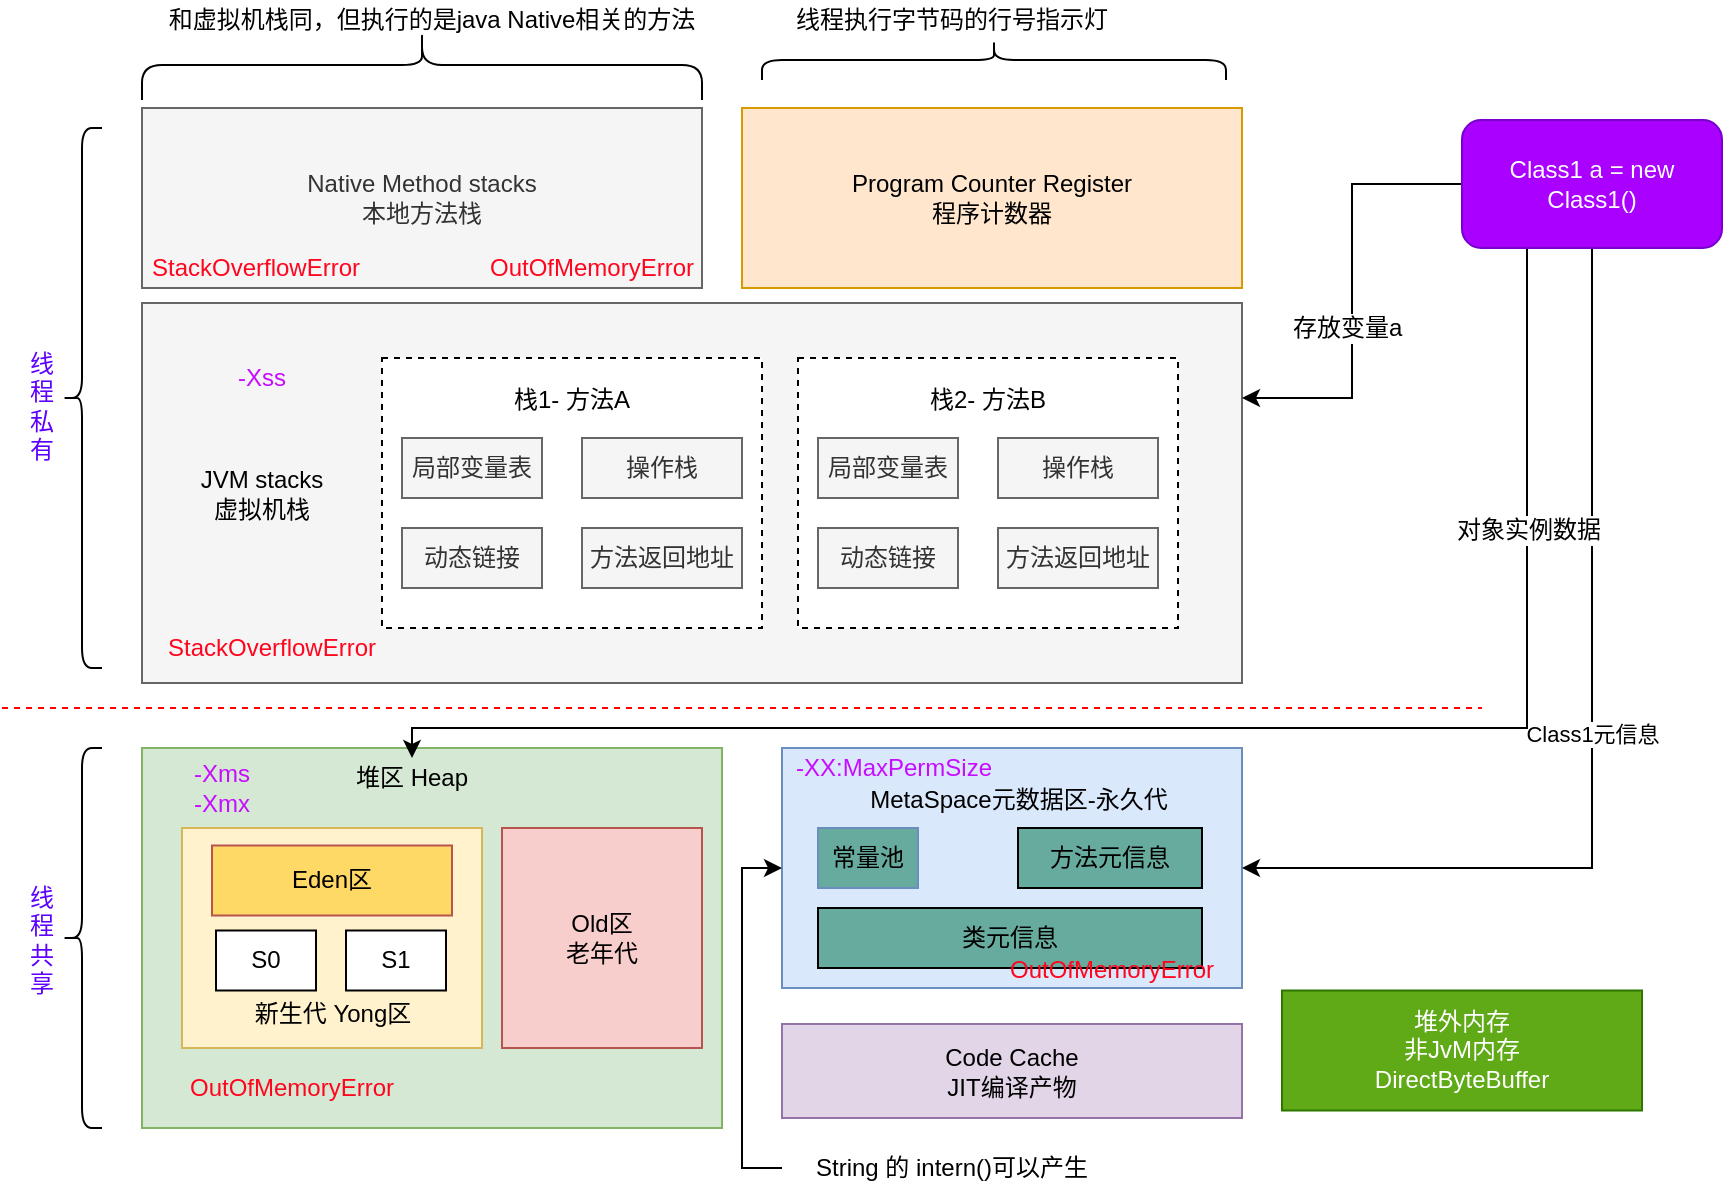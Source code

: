 <mxfile version="12.8.1" type="device"><diagram id="R_W3gIWeucV4RLNYAbOV" name="第 1 页"><mxGraphModel dx="823" dy="591" grid="1" gridSize="10" guides="1" tooltips="1" connect="1" arrows="1" fold="1" page="1" pageScale="1" pageWidth="1654" pageHeight="2336" math="0" shadow="0"><root><mxCell id="0"/><mxCell id="1" parent="0"/><mxCell id="oY_3LTwpfdnTKebO4oSE-26" value="Native Method stacks&lt;br&gt;本地方法栈" style="rounded=0;whiteSpace=wrap;html=1;fillColor=#f5f5f5;fontColor=#333333;strokeColor=#666666;" vertex="1" parent="1"><mxGeometry x="130" y="60" width="280" height="90" as="geometry"/></mxCell><mxCell id="oY_3LTwpfdnTKebO4oSE-27" value="Program Counter Register&lt;br&gt;程序计数器" style="rounded=0;whiteSpace=wrap;html=1;fillColor=#ffe6cc;strokeColor=#d79b00;" vertex="1" parent="1"><mxGeometry x="430" y="60" width="250" height="90" as="geometry"/></mxCell><mxCell id="oY_3LTwpfdnTKebO4oSE-28" value="" style="rounded=0;whiteSpace=wrap;html=1;fillColor=#f5f5f5;fontColor=#333333;strokeColor=#666666;" vertex="1" parent="1"><mxGeometry x="130" y="157.5" width="550" height="190" as="geometry"/></mxCell><mxCell id="oY_3LTwpfdnTKebO4oSE-29" value="JVM stacks&lt;br&gt;虚拟机栈" style="text;html=1;strokeColor=none;fillColor=none;align=center;verticalAlign=middle;whiteSpace=wrap;rounded=0;fontColor=#000000;" vertex="1" parent="1"><mxGeometry x="150" y="242.5" width="80" height="20" as="geometry"/></mxCell><mxCell id="oY_3LTwpfdnTKebO4oSE-31" value="" style="rounded=0;whiteSpace=wrap;html=1;fillColor=#FFFFFF;fontColor=#000000;dashed=1;" vertex="1" parent="1"><mxGeometry x="250" y="185" width="190" height="135" as="geometry"/></mxCell><mxCell id="oY_3LTwpfdnTKebO4oSE-32" value="局部变量表" style="rounded=0;whiteSpace=wrap;html=1;fillColor=#f5f5f5;fontColor=#333333;strokeColor=#666666;" vertex="1" parent="1"><mxGeometry x="260" y="225" width="70" height="30" as="geometry"/></mxCell><mxCell id="oY_3LTwpfdnTKebO4oSE-33" value="操作栈" style="rounded=0;whiteSpace=wrap;html=1;fillColor=#f5f5f5;fontColor=#333333;strokeColor=#666666;" vertex="1" parent="1"><mxGeometry x="350" y="225" width="80" height="30" as="geometry"/></mxCell><mxCell id="oY_3LTwpfdnTKebO4oSE-34" value="动态链接" style="rounded=0;whiteSpace=wrap;html=1;fillColor=#f5f5f5;fontColor=#333333;strokeColor=#666666;" vertex="1" parent="1"><mxGeometry x="260" y="270" width="70" height="30" as="geometry"/></mxCell><mxCell id="oY_3LTwpfdnTKebO4oSE-35" value="方法返回地址" style="rounded=0;whiteSpace=wrap;html=1;fillColor=#f5f5f5;fontColor=#333333;strokeColor=#666666;" vertex="1" parent="1"><mxGeometry x="350" y="270" width="80" height="30" as="geometry"/></mxCell><mxCell id="oY_3LTwpfdnTKebO4oSE-36" value="栈1- 方法A" style="text;html=1;strokeColor=none;fillColor=none;align=center;verticalAlign=middle;whiteSpace=wrap;rounded=0;fontColor=#000000;" vertex="1" parent="1"><mxGeometry x="300" y="196" width="90" height="20" as="geometry"/></mxCell><mxCell id="oY_3LTwpfdnTKebO4oSE-37" value="" style="rounded=0;whiteSpace=wrap;html=1;fillColor=#FFFFFF;fontColor=#000000;dashed=1;" vertex="1" parent="1"><mxGeometry x="458" y="185" width="190" height="135" as="geometry"/></mxCell><mxCell id="oY_3LTwpfdnTKebO4oSE-38" value="局部变量表" style="rounded=0;whiteSpace=wrap;html=1;fillColor=#f5f5f5;fontColor=#333333;strokeColor=#666666;" vertex="1" parent="1"><mxGeometry x="468" y="225" width="70" height="30" as="geometry"/></mxCell><mxCell id="oY_3LTwpfdnTKebO4oSE-39" value="操作栈" style="rounded=0;whiteSpace=wrap;html=1;fillColor=#f5f5f5;fontColor=#333333;strokeColor=#666666;" vertex="1" parent="1"><mxGeometry x="558" y="225" width="80" height="30" as="geometry"/></mxCell><mxCell id="oY_3LTwpfdnTKebO4oSE-40" value="动态链接" style="rounded=0;whiteSpace=wrap;html=1;fillColor=#f5f5f5;fontColor=#333333;strokeColor=#666666;" vertex="1" parent="1"><mxGeometry x="468" y="270" width="70" height="30" as="geometry"/></mxCell><mxCell id="oY_3LTwpfdnTKebO4oSE-41" value="方法返回地址" style="rounded=0;whiteSpace=wrap;html=1;fillColor=#f5f5f5;fontColor=#333333;strokeColor=#666666;" vertex="1" parent="1"><mxGeometry x="558" y="270" width="80" height="30" as="geometry"/></mxCell><mxCell id="oY_3LTwpfdnTKebO4oSE-42" value="栈2- 方法B" style="text;html=1;strokeColor=none;fillColor=none;align=center;verticalAlign=middle;whiteSpace=wrap;rounded=0;fontColor=#000000;" vertex="1" parent="1"><mxGeometry x="508" y="196" width="90" height="20" as="geometry"/></mxCell><mxCell id="oY_3LTwpfdnTKebO4oSE-43" value="" style="rounded=0;whiteSpace=wrap;html=1;fillColor=#d5e8d4;strokeColor=#82b366;" vertex="1" parent="1"><mxGeometry x="130" y="380" width="290" height="190" as="geometry"/></mxCell><mxCell id="oY_3LTwpfdnTKebO4oSE-44" value="" style="rounded=0;whiteSpace=wrap;html=1;fillColor=#fff2cc;strokeColor=#d6b656;" vertex="1" parent="1"><mxGeometry x="150" y="420" width="150" height="110" as="geometry"/></mxCell><mxCell id="oY_3LTwpfdnTKebO4oSE-45" value="堆区 Heap" style="text;html=1;strokeColor=none;fillColor=none;align=center;verticalAlign=middle;whiteSpace=wrap;rounded=0;fontColor=#000000;" vertex="1" parent="1"><mxGeometry x="230" y="385" width="70" height="20" as="geometry"/></mxCell><mxCell id="oY_3LTwpfdnTKebO4oSE-46" value="Eden区" style="rounded=0;whiteSpace=wrap;html=1;fillColor=#FFD966;strokeColor=#b85450;" vertex="1" parent="1"><mxGeometry x="165" y="428.75" width="120" height="35" as="geometry"/></mxCell><mxCell id="oY_3LTwpfdnTKebO4oSE-47" value="S0" style="rounded=0;whiteSpace=wrap;html=1;fillColor=#FFFFFF;fontColor=#000000;" vertex="1" parent="1"><mxGeometry x="167" y="471.25" width="50" height="30" as="geometry"/></mxCell><mxCell id="oY_3LTwpfdnTKebO4oSE-54" value="S1" style="rounded=0;whiteSpace=wrap;html=1;fillColor=#FFFFFF;fontColor=#000000;" vertex="1" parent="1"><mxGeometry x="232" y="471.25" width="50" height="30" as="geometry"/></mxCell><mxCell id="oY_3LTwpfdnTKebO4oSE-55" value="新生代 Yong区" style="text;html=1;strokeColor=none;fillColor=none;align=center;verticalAlign=middle;whiteSpace=wrap;rounded=0;fontColor=#000000;" vertex="1" parent="1"><mxGeometry x="177.5" y="503.25" width="95" height="20" as="geometry"/></mxCell><mxCell id="oY_3LTwpfdnTKebO4oSE-56" value="Old区&lt;br&gt;老年代" style="rounded=0;whiteSpace=wrap;html=1;fillColor=#f8cecc;strokeColor=#b85450;" vertex="1" parent="1"><mxGeometry x="310" y="420" width="100" height="110" as="geometry"/></mxCell><mxCell id="oY_3LTwpfdnTKebO4oSE-57" value="" style="rounded=0;whiteSpace=wrap;html=1;fillColor=#dae8fc;strokeColor=#6c8ebf;" vertex="1" parent="1"><mxGeometry x="450" y="380" width="230" height="120" as="geometry"/></mxCell><mxCell id="oY_3LTwpfdnTKebO4oSE-58" value="MetaSpace元数据区-永久代" style="text;html=1;strokeColor=none;fillColor=none;align=center;verticalAlign=middle;whiteSpace=wrap;rounded=0;fontColor=#000000;" vertex="1" parent="1"><mxGeometry x="487" y="396" width="163" height="20" as="geometry"/></mxCell><mxCell id="oY_3LTwpfdnTKebO4oSE-59" value="常量池" style="rounded=0;whiteSpace=wrap;html=1;fillColor=#67AB9F;strokeColor=#6c8ebf;" vertex="1" parent="1"><mxGeometry x="468" y="420" width="50" height="30" as="geometry"/></mxCell><mxCell id="oY_3LTwpfdnTKebO4oSE-60" value="方法元信息" style="rounded=0;whiteSpace=wrap;html=1;fillColor=#67AB9F;fontColor=#000000;" vertex="1" parent="1"><mxGeometry x="568" y="420" width="92" height="30" as="geometry"/></mxCell><mxCell id="oY_3LTwpfdnTKebO4oSE-61" value="类元信息" style="rounded=0;whiteSpace=wrap;html=1;fillColor=#67AB9F;fontColor=#000000;" vertex="1" parent="1"><mxGeometry x="468" y="460" width="192" height="30" as="geometry"/></mxCell><mxCell id="oY_3LTwpfdnTKebO4oSE-62" value="Code Cache&lt;br&gt;JIT编译产物" style="rounded=0;whiteSpace=wrap;html=1;fillColor=#e1d5e7;strokeColor=#9673a6;" vertex="1" parent="1"><mxGeometry x="450" y="518" width="230" height="47" as="geometry"/></mxCell><mxCell id="oY_3LTwpfdnTKebO4oSE-64" value="堆外内存&lt;br&gt;非JvM内存&lt;br&gt;DirectByteBuffer" style="rounded=0;whiteSpace=wrap;html=1;fillColor=#60a917;fontColor=#ffffff;strokeColor=#2D7600;" vertex="1" parent="1"><mxGeometry x="700" y="501.25" width="180" height="60" as="geometry"/></mxCell><mxCell id="oY_3LTwpfdnTKebO4oSE-66" value="Class1元信息" style="edgeStyle=orthogonalEdgeStyle;rounded=0;orthogonalLoop=1;jettySize=auto;html=1;exitX=0.5;exitY=1;exitDx=0;exitDy=0;entryX=1;entryY=0.5;entryDx=0;entryDy=0;fontColor=#000000;" edge="1" parent="1" source="oY_3LTwpfdnTKebO4oSE-65" target="oY_3LTwpfdnTKebO4oSE-57"><mxGeometry relative="1" as="geometry"/></mxCell><mxCell id="oY_3LTwpfdnTKebO4oSE-70" style="edgeStyle=orthogonalEdgeStyle;rounded=0;orthogonalLoop=1;jettySize=auto;html=1;exitX=0;exitY=0.5;exitDx=0;exitDy=0;entryX=1;entryY=0.25;entryDx=0;entryDy=0;fontColor=#000000;" edge="1" parent="1" source="oY_3LTwpfdnTKebO4oSE-65" target="oY_3LTwpfdnTKebO4oSE-28"><mxGeometry relative="1" as="geometry"/></mxCell><mxCell id="oY_3LTwpfdnTKebO4oSE-71" value="存放变量a&amp;nbsp;" style="text;html=1;align=center;verticalAlign=middle;resizable=0;points=[];labelBackgroundColor=#ffffff;fontColor=#000000;" vertex="1" connectable="0" parent="oY_3LTwpfdnTKebO4oSE-70"><mxGeometry x="0.167" y="-1" relative="1" as="geometry"><mxPoint as="offset"/></mxGeometry></mxCell><mxCell id="oY_3LTwpfdnTKebO4oSE-100" style="edgeStyle=orthogonalEdgeStyle;rounded=0;orthogonalLoop=1;jettySize=auto;html=1;exitX=0.25;exitY=1;exitDx=0;exitDy=0;entryX=0.5;entryY=0;entryDx=0;entryDy=0;strokeColor=#000000;fontColor=#000000;" edge="1" parent="1" source="oY_3LTwpfdnTKebO4oSE-65" target="oY_3LTwpfdnTKebO4oSE-45"><mxGeometry relative="1" as="geometry"><Array as="points"><mxPoint x="823" y="370"/><mxPoint x="265" y="370"/></Array></mxGeometry></mxCell><mxCell id="oY_3LTwpfdnTKebO4oSE-101" value="对象实例数据" style="text;html=1;align=center;verticalAlign=middle;resizable=0;points=[];labelBackgroundColor=#ffffff;fontColor=#000000;" vertex="1" connectable="0" parent="oY_3LTwpfdnTKebO4oSE-100"><mxGeometry x="-0.653" relative="1" as="geometry"><mxPoint as="offset"/></mxGeometry></mxCell><mxCell id="oY_3LTwpfdnTKebO4oSE-65" value="Class1 a = new Class1()" style="rounded=1;whiteSpace=wrap;html=1;fillColor=#aa00ff;strokeColor=#7700CC;fontColor=#ffffff;" vertex="1" parent="1"><mxGeometry x="790" y="66" width="130" height="64" as="geometry"/></mxCell><mxCell id="oY_3LTwpfdnTKebO4oSE-76" value="StackOverflowError" style="text;html=1;strokeColor=none;fillColor=none;align=center;verticalAlign=middle;whiteSpace=wrap;rounded=0;fontColor=#FF051E;" vertex="1" parent="1"><mxGeometry x="150" y="320" width="90" height="20" as="geometry"/></mxCell><mxCell id="oY_3LTwpfdnTKebO4oSE-77" value="" style="shape=curlyBracket;whiteSpace=wrap;html=1;rounded=1;fillColor=#FFD966;fontColor=#FF051E;" vertex="1" parent="1"><mxGeometry x="90" y="70" width="20" height="270" as="geometry"/></mxCell><mxCell id="oY_3LTwpfdnTKebO4oSE-78" value="线&lt;br&gt;程&lt;br&gt;私&lt;br&gt;有" style="text;html=1;strokeColor=none;fillColor=none;align=center;verticalAlign=middle;whiteSpace=wrap;rounded=0;fontColor=#5D00FF;" vertex="1" parent="1"><mxGeometry x="60" y="193" width="40" height="32" as="geometry"/></mxCell><mxCell id="oY_3LTwpfdnTKebO4oSE-79" value="StackOverflowError" style="text;html=1;strokeColor=none;fillColor=none;align=center;verticalAlign=middle;whiteSpace=wrap;rounded=0;fontColor=#FF051E;" vertex="1" parent="1"><mxGeometry x="142" y="130" width="90" height="20" as="geometry"/></mxCell><mxCell id="oY_3LTwpfdnTKebO4oSE-80" value="OutOfMemoryError" style="text;html=1;strokeColor=none;fillColor=none;align=center;verticalAlign=middle;whiteSpace=wrap;rounded=0;fontColor=#FF051E;" vertex="1" parent="1"><mxGeometry x="310" y="130" width="90" height="20" as="geometry"/></mxCell><mxCell id="oY_3LTwpfdnTKebO4oSE-81" value="" style="shape=curlyBracket;whiteSpace=wrap;html=1;rounded=1;fillColor=#FFD966;fontColor=#5D00FF;direction=south;" vertex="1" parent="1"><mxGeometry x="130" y="21" width="280" height="35" as="geometry"/></mxCell><mxCell id="oY_3LTwpfdnTKebO4oSE-82" value="和虚拟机栈同，但执行的是java Native相关的方法" style="text;html=1;strokeColor=none;fillColor=none;align=center;verticalAlign=middle;whiteSpace=wrap;rounded=0;fontColor=#000000;" vertex="1" parent="1"><mxGeometry x="141" y="6" width="268" height="20" as="geometry"/></mxCell><mxCell id="oY_3LTwpfdnTKebO4oSE-84" value="-XX:MaxPermSize" style="text;html=1;strokeColor=none;fillColor=none;align=center;verticalAlign=middle;whiteSpace=wrap;rounded=0;fontColor=#C60DFF;" vertex="1" parent="1"><mxGeometry x="450" y="380" width="112" height="20" as="geometry"/></mxCell><mxCell id="oY_3LTwpfdnTKebO4oSE-85" value="OutOfMemoryError" style="text;html=1;strokeColor=none;fillColor=none;align=center;verticalAlign=middle;whiteSpace=wrap;rounded=0;fontColor=#FF051E;" vertex="1" parent="1"><mxGeometry x="570" y="481.25" width="90" height="20" as="geometry"/></mxCell><mxCell id="oY_3LTwpfdnTKebO4oSE-87" style="edgeStyle=orthogonalEdgeStyle;rounded=0;orthogonalLoop=1;jettySize=auto;html=1;entryX=0;entryY=0.5;entryDx=0;entryDy=0;fontColor=#000000;" edge="1" parent="1" source="oY_3LTwpfdnTKebO4oSE-86" target="oY_3LTwpfdnTKebO4oSE-57"><mxGeometry relative="1" as="geometry"><Array as="points"><mxPoint x="430" y="590"/><mxPoint x="430" y="440"/></Array></mxGeometry></mxCell><mxCell id="oY_3LTwpfdnTKebO4oSE-86" value="String 的 intern()可以产生" style="text;html=1;strokeColor=none;fillColor=none;align=center;verticalAlign=middle;whiteSpace=wrap;rounded=0;fontColor=#000000;" vertex="1" parent="1"><mxGeometry x="450" y="580" width="170" height="20" as="geometry"/></mxCell><mxCell id="oY_3LTwpfdnTKebO4oSE-88" value="OutOfMemoryError" style="text;html=1;strokeColor=none;fillColor=none;align=center;verticalAlign=middle;whiteSpace=wrap;rounded=0;fontColor=#FF051E;" vertex="1" parent="1"><mxGeometry x="160" y="540" width="90" height="20" as="geometry"/></mxCell><mxCell id="oY_3LTwpfdnTKebO4oSE-89" value="-Xms &lt;br&gt;-Xmx" style="text;html=1;strokeColor=none;fillColor=none;align=center;verticalAlign=middle;whiteSpace=wrap;rounded=0;fontColor=#C60DFF;" vertex="1" parent="1"><mxGeometry x="150" y="390" width="40" height="20" as="geometry"/></mxCell><mxCell id="oY_3LTwpfdnTKebO4oSE-90" value="" style="shape=curlyBracket;whiteSpace=wrap;html=1;rounded=1;fillColor=#FFD966;fontColor=#000000;direction=south;" vertex="1" parent="1"><mxGeometry x="440" y="26" width="232" height="20" as="geometry"/></mxCell><mxCell id="oY_3LTwpfdnTKebO4oSE-92" value="线程执行字节码的行号指示灯" style="text;html=1;strokeColor=none;fillColor=none;align=center;verticalAlign=middle;whiteSpace=wrap;rounded=0;fontColor=#000000;" vertex="1" parent="1"><mxGeometry x="454" y="6" width="162" height="20" as="geometry"/></mxCell><mxCell id="oY_3LTwpfdnTKebO4oSE-97" value="" style="shape=curlyBracket;whiteSpace=wrap;html=1;rounded=1;fillColor=#FFD966;fontColor=#000000;" vertex="1" parent="1"><mxGeometry x="90" y="380" width="20" height="190" as="geometry"/></mxCell><mxCell id="oY_3LTwpfdnTKebO4oSE-98" value="线&lt;br&gt;程&lt;br&gt;共&lt;br&gt;享" style="text;html=1;strokeColor=none;fillColor=none;align=center;verticalAlign=middle;whiteSpace=wrap;rounded=0;fontColor=#5D00FF;" vertex="1" parent="1"><mxGeometry x="60" y="460" width="40" height="32" as="geometry"/></mxCell><mxCell id="oY_3LTwpfdnTKebO4oSE-99" value="" style="endArrow=none;dashed=1;html=1;fontColor=#000000;strokeColor=#FF0000;" edge="1" parent="1"><mxGeometry width="50" height="50" relative="1" as="geometry"><mxPoint x="60" y="360" as="sourcePoint"/><mxPoint x="800" y="360" as="targetPoint"/></mxGeometry></mxCell><mxCell id="oY_3LTwpfdnTKebO4oSE-102" value="-Xss" style="text;html=1;strokeColor=none;fillColor=none;align=center;verticalAlign=middle;whiteSpace=wrap;rounded=0;fontColor=#C60DFF;" vertex="1" parent="1"><mxGeometry x="134" y="185" width="112" height="20" as="geometry"/></mxCell></root></mxGraphModel></diagram></mxfile>